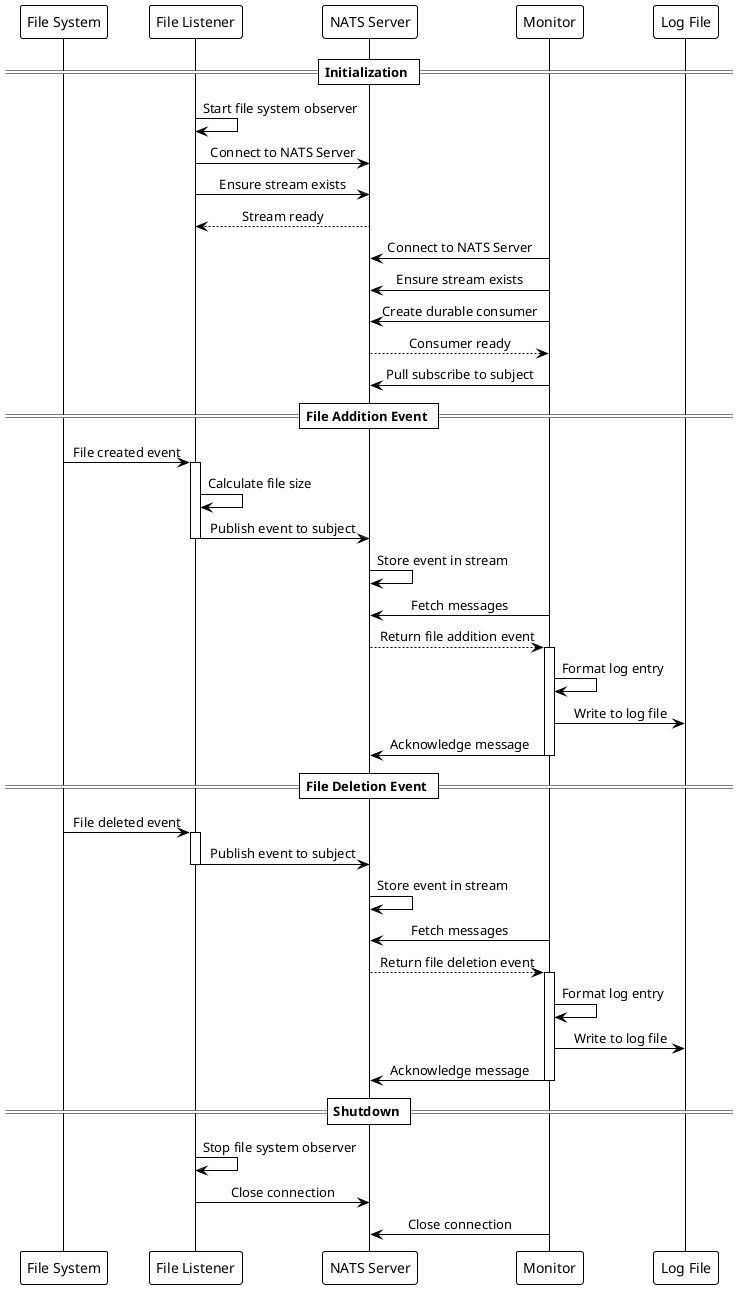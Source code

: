 @startuml
!theme plain
skinparam sequenceMessageAlign center
skinparam responseMessageBelowArrow true

participant "File System" as FS
participant "File Listener" as FL
participant "NATS Server" as NS
participant "Monitor" as M
participant "Log File" as LF

== Initialization ==
FL -> FL: Start file system observer
FL -> NS: Connect to NATS Server
FL -> NS: Ensure stream exists
NS --> FL: Stream ready

M -> NS: Connect to NATS Server
M -> NS: Ensure stream exists
M -> NS: Create durable consumer
NS --> M: Consumer ready
M -> NS: Pull subscribe to subject

== File Addition Event ==
FS -> FL: File created event
activate FL
FL -> FL: Calculate file size
FL -> NS: Publish event to subject
deactivate FL
NS -> NS: Store event in stream

M -> NS: Fetch messages
NS --> M: Return file addition event
activate M
M -> M: Format log entry
M -> LF: Write to log file
M -> NS: Acknowledge message
deactivate M

== File Deletion Event ==
FS -> FL: File deleted event
activate FL
FL -> NS: Publish event to subject
deactivate FL
NS -> NS: Store event in stream

M -> NS: Fetch messages
NS --> M: Return file deletion event
activate M
M -> M: Format log entry
M -> LF: Write to log file
M -> NS: Acknowledge message
deactivate M

== Shutdown ==
FL -> FL: Stop file system observer
FL -> NS: Close connection
M -> NS: Close connection

@enduml